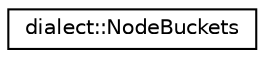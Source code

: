 digraph "Graphical Class Hierarchy"
{
  edge [fontname="Helvetica",fontsize="10",labelfontname="Helvetica",labelfontsize="10"];
  node [fontname="Helvetica",fontsize="10",shape=record];
  rankdir="LR";
  Node0 [label="dialect::NodeBuckets",height=0.2,width=0.4,color="black", fillcolor="white", style="filled",URL="$structdialect_1_1NodeBuckets.html"];
}
